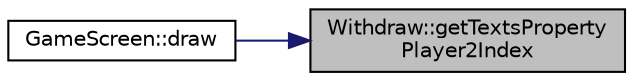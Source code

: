 digraph "Withdraw::getTextsPropertyPlayer2Index"
{
 // LATEX_PDF_SIZE
  edge [fontname="Helvetica",fontsize="10",labelfontname="Helvetica",labelfontsize="10"];
  node [fontname="Helvetica",fontsize="10",shape=record];
  rankdir="RL";
  Node1 [label="Withdraw::getTextsProperty\lPlayer2Index",height=0.2,width=0.4,color="black", fillcolor="grey75", style="filled", fontcolor="black",tooltip=" "];
  Node1 -> Node2 [dir="back",color="midnightblue",fontsize="10",style="solid",fontname="Helvetica"];
  Node2 [label="GameScreen::draw",height=0.2,width=0.4,color="black", fillcolor="white", style="filled",URL="$class_game_screen.html#a0608fef110d89dab557fd0bac6950b77",tooltip=" "];
}
